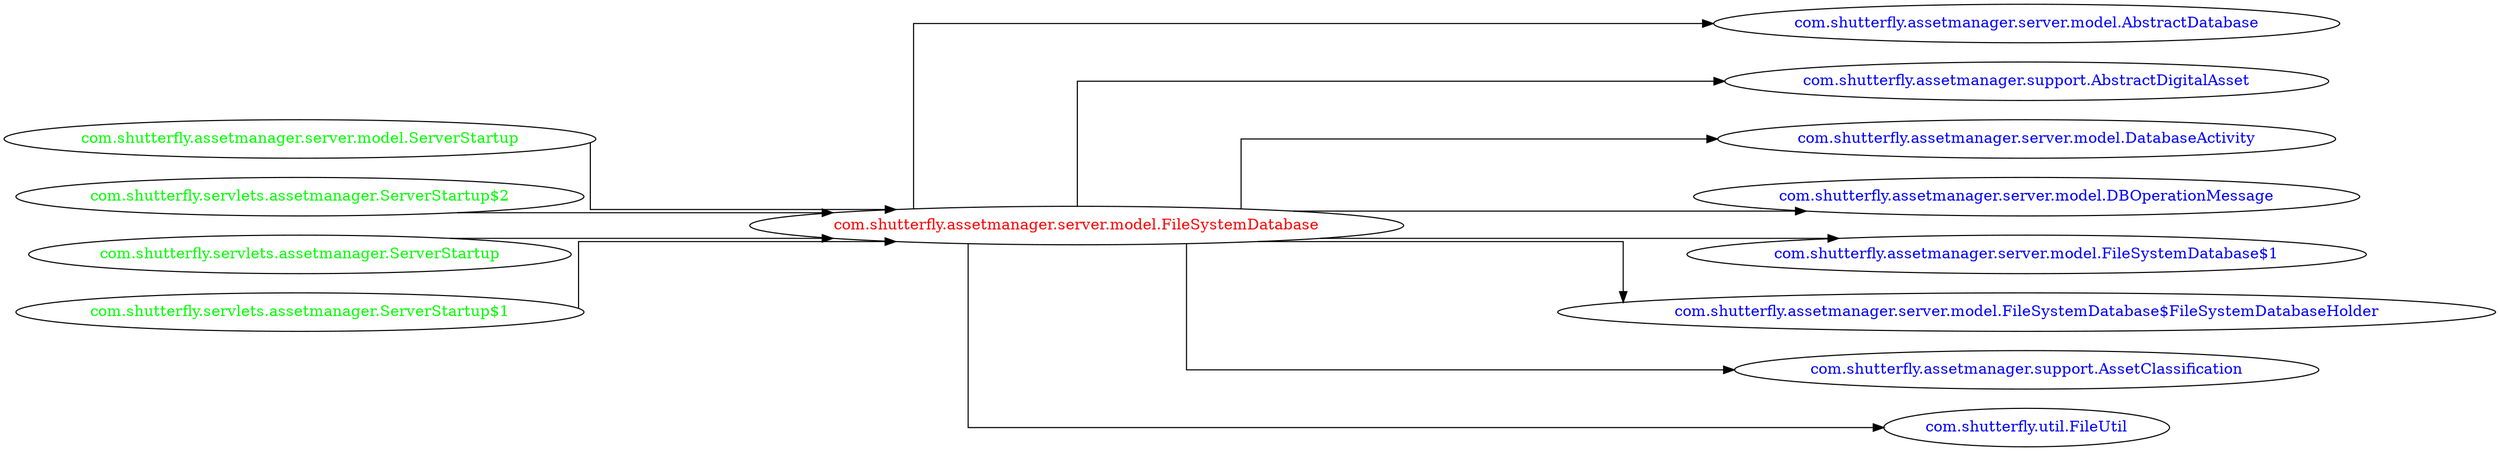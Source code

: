 digraph dependencyGraph {
 concentrate=true;
 ranksep="2.0";
 rankdir="LR"; 
 splines="ortho";
"com.shutterfly.assetmanager.server.model.FileSystemDatabase" [fontcolor="red"];
"com.shutterfly.assetmanager.server.model.AbstractDatabase" [ fontcolor="blue" ];
"com.shutterfly.assetmanager.server.model.FileSystemDatabase"->"com.shutterfly.assetmanager.server.model.AbstractDatabase";
"com.shutterfly.assetmanager.support.AbstractDigitalAsset" [ fontcolor="blue" ];
"com.shutterfly.assetmanager.server.model.FileSystemDatabase"->"com.shutterfly.assetmanager.support.AbstractDigitalAsset";
"com.shutterfly.assetmanager.server.model.DatabaseActivity" [ fontcolor="blue" ];
"com.shutterfly.assetmanager.server.model.FileSystemDatabase"->"com.shutterfly.assetmanager.server.model.DatabaseActivity";
"com.shutterfly.assetmanager.server.model.DBOperationMessage" [ fontcolor="blue" ];
"com.shutterfly.assetmanager.server.model.FileSystemDatabase"->"com.shutterfly.assetmanager.server.model.DBOperationMessage";
"com.shutterfly.assetmanager.server.model.FileSystemDatabase$1" [ fontcolor="blue" ];
"com.shutterfly.assetmanager.server.model.FileSystemDatabase"->"com.shutterfly.assetmanager.server.model.FileSystemDatabase$1";
"com.shutterfly.assetmanager.server.model.FileSystemDatabase$FileSystemDatabaseHolder" [ fontcolor="blue" ];
"com.shutterfly.assetmanager.server.model.FileSystemDatabase"->"com.shutterfly.assetmanager.server.model.FileSystemDatabase$FileSystemDatabaseHolder";
"com.shutterfly.assetmanager.support.AssetClassification" [ fontcolor="blue" ];
"com.shutterfly.assetmanager.server.model.FileSystemDatabase"->"com.shutterfly.assetmanager.support.AssetClassification";
"com.shutterfly.util.FileUtil" [ fontcolor="blue" ];
"com.shutterfly.assetmanager.server.model.FileSystemDatabase"->"com.shutterfly.util.FileUtil";
"com.shutterfly.assetmanager.server.model.ServerStartup" [ fontcolor="green" ];
"com.shutterfly.assetmanager.server.model.ServerStartup"->"com.shutterfly.assetmanager.server.model.FileSystemDatabase";
"com.shutterfly.servlets.assetmanager.ServerStartup$2" [ fontcolor="green" ];
"com.shutterfly.servlets.assetmanager.ServerStartup$2"->"com.shutterfly.assetmanager.server.model.FileSystemDatabase";
"com.shutterfly.servlets.assetmanager.ServerStartup" [ fontcolor="green" ];
"com.shutterfly.servlets.assetmanager.ServerStartup"->"com.shutterfly.assetmanager.server.model.FileSystemDatabase";
"com.shutterfly.servlets.assetmanager.ServerStartup$1" [ fontcolor="green" ];
"com.shutterfly.servlets.assetmanager.ServerStartup$1"->"com.shutterfly.assetmanager.server.model.FileSystemDatabase";
}